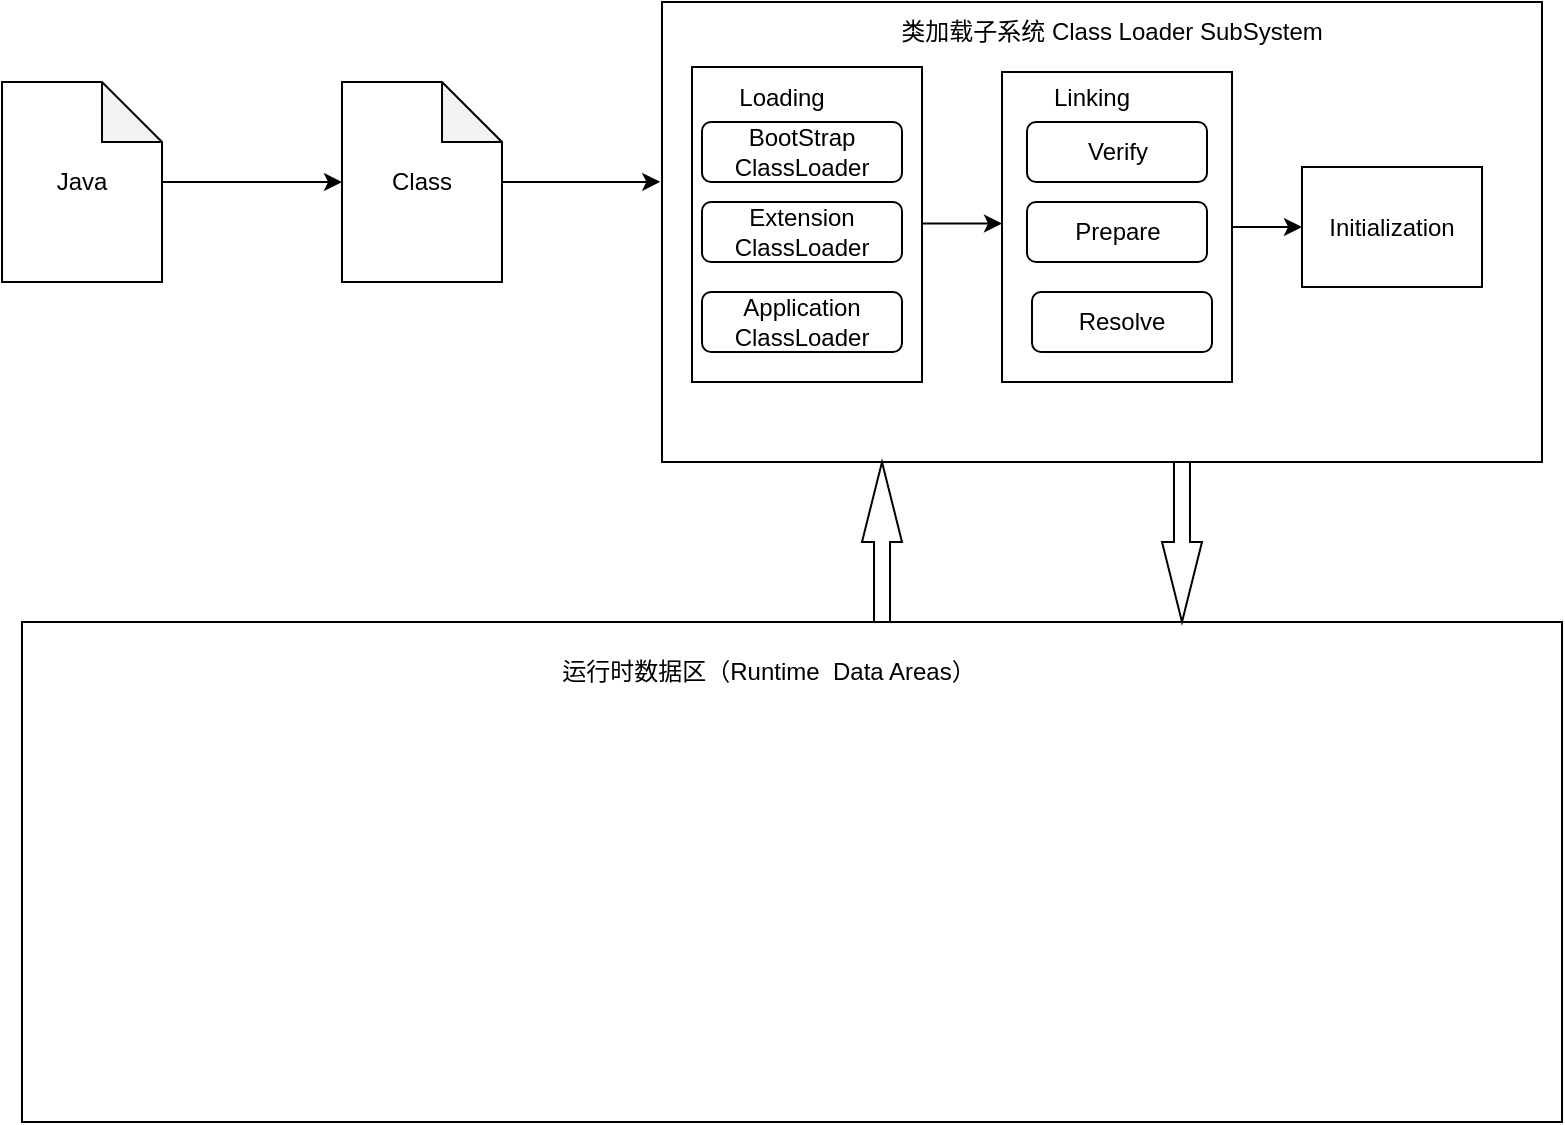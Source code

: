 <mxfile version="15.9.4" type="github">
  <diagram id="ina5q-MMzBwLPQNnRXQV" name="第 1 页">
    <mxGraphModel dx="1422" dy="762" grid="1" gridSize="10" guides="1" tooltips="1" connect="1" arrows="1" fold="1" page="1" pageScale="1" pageWidth="827" pageHeight="1169" math="0" shadow="0">
      <root>
        <mxCell id="0" />
        <mxCell id="1" parent="0" />
        <mxCell id="_j4ldURv0qFXSPAYDD44-5" value="" style="rounded=0;whiteSpace=wrap;html=1;" vertex="1" parent="1">
          <mxGeometry x="360" y="10" width="440" height="230" as="geometry" />
        </mxCell>
        <mxCell id="_j4ldURv0qFXSPAYDD44-26" value="" style="edgeStyle=orthogonalEdgeStyle;rounded=0;orthogonalLoop=1;jettySize=auto;html=1;" edge="1" parent="1" source="_j4ldURv0qFXSPAYDD44-1" target="_j4ldURv0qFXSPAYDD44-2">
          <mxGeometry relative="1" as="geometry" />
        </mxCell>
        <mxCell id="_j4ldURv0qFXSPAYDD44-1" value="Java" style="shape=note;whiteSpace=wrap;html=1;backgroundOutline=1;darkOpacity=0.05;" vertex="1" parent="1">
          <mxGeometry x="30" y="50" width="80" height="100" as="geometry" />
        </mxCell>
        <mxCell id="_j4ldURv0qFXSPAYDD44-28" value="" style="edgeStyle=orthogonalEdgeStyle;rounded=0;orthogonalLoop=1;jettySize=auto;html=1;entryX=-0.002;entryY=0.391;entryDx=0;entryDy=0;entryPerimeter=0;" edge="1" parent="1" source="_j4ldURv0qFXSPAYDD44-2" target="_j4ldURv0qFXSPAYDD44-5">
          <mxGeometry relative="1" as="geometry">
            <mxPoint x="350" y="100" as="targetPoint" />
          </mxGeometry>
        </mxCell>
        <mxCell id="_j4ldURv0qFXSPAYDD44-2" value="Class" style="shape=note;whiteSpace=wrap;html=1;backgroundOutline=1;darkOpacity=0.05;" vertex="1" parent="1">
          <mxGeometry x="200" y="50" width="80" height="100" as="geometry" />
        </mxCell>
        <mxCell id="_j4ldURv0qFXSPAYDD44-6" value="" style="rounded=0;whiteSpace=wrap;html=1;" vertex="1" parent="1">
          <mxGeometry x="375" y="42.5" width="115" height="157.5" as="geometry" />
        </mxCell>
        <mxCell id="_j4ldURv0qFXSPAYDD44-31" value="" style="edgeStyle=orthogonalEdgeStyle;rounded=0;orthogonalLoop=1;jettySize=auto;html=1;" edge="1" parent="1" source="_j4ldURv0qFXSPAYDD44-7" target="_j4ldURv0qFXSPAYDD44-8">
          <mxGeometry relative="1" as="geometry" />
        </mxCell>
        <mxCell id="_j4ldURv0qFXSPAYDD44-7" value="" style="rounded=0;whiteSpace=wrap;html=1;" vertex="1" parent="1">
          <mxGeometry x="530" y="45" width="115" height="155" as="geometry" />
        </mxCell>
        <mxCell id="_j4ldURv0qFXSPAYDD44-8" value="Initialization" style="rounded=0;whiteSpace=wrap;html=1;" vertex="1" parent="1">
          <mxGeometry x="680" y="92.5" width="90" height="60" as="geometry" />
        </mxCell>
        <mxCell id="_j4ldURv0qFXSPAYDD44-9" value="BootStrap&lt;br&gt;ClassLoader" style="rounded=1;whiteSpace=wrap;html=1;" vertex="1" parent="1">
          <mxGeometry x="380" y="70" width="100" height="30" as="geometry" />
        </mxCell>
        <mxCell id="_j4ldURv0qFXSPAYDD44-10" value="Extension&lt;br&gt;ClassLoader" style="rounded=1;whiteSpace=wrap;html=1;" vertex="1" parent="1">
          <mxGeometry x="380" y="110" width="100" height="30" as="geometry" />
        </mxCell>
        <mxCell id="_j4ldURv0qFXSPAYDD44-11" value="Application&lt;br&gt;ClassLoader" style="rounded=1;whiteSpace=wrap;html=1;" vertex="1" parent="1">
          <mxGeometry x="380" y="155" width="100" height="30" as="geometry" />
        </mxCell>
        <mxCell id="_j4ldURv0qFXSPAYDD44-12" value="Verify" style="rounded=1;whiteSpace=wrap;html=1;" vertex="1" parent="1">
          <mxGeometry x="542.5" y="70" width="90" height="30" as="geometry" />
        </mxCell>
        <mxCell id="_j4ldURv0qFXSPAYDD44-13" value="Prepare" style="rounded=1;whiteSpace=wrap;html=1;" vertex="1" parent="1">
          <mxGeometry x="542.5" y="110" width="90" height="30" as="geometry" />
        </mxCell>
        <mxCell id="_j4ldURv0qFXSPAYDD44-14" value="Resolve" style="rounded=1;whiteSpace=wrap;html=1;" vertex="1" parent="1">
          <mxGeometry x="545" y="155" width="90" height="30" as="geometry" />
        </mxCell>
        <mxCell id="_j4ldURv0qFXSPAYDD44-19" value="Linking" style="text;html=1;strokeColor=none;fillColor=none;align=center;verticalAlign=middle;whiteSpace=wrap;rounded=0;" vertex="1" parent="1">
          <mxGeometry x="545" y="42.5" width="60" height="30" as="geometry" />
        </mxCell>
        <mxCell id="_j4ldURv0qFXSPAYDD44-20" value="类加载子系统 Class Loader SubSystem" style="text;html=1;strokeColor=none;fillColor=none;align=center;verticalAlign=middle;whiteSpace=wrap;rounded=0;" vertex="1" parent="1">
          <mxGeometry x="470" y="10" width="230" height="30" as="geometry" />
        </mxCell>
        <mxCell id="_j4ldURv0qFXSPAYDD44-23" value="Loading" style="text;html=1;strokeColor=none;fillColor=none;align=center;verticalAlign=middle;whiteSpace=wrap;rounded=0;" vertex="1" parent="1">
          <mxGeometry x="390" y="42.5" width="60" height="30" as="geometry" />
        </mxCell>
        <mxCell id="_j4ldURv0qFXSPAYDD44-30" value="" style="endArrow=classic;html=1;rounded=0;" edge="1" parent="1">
          <mxGeometry width="50" height="50" relative="1" as="geometry">
            <mxPoint x="490" y="120.75" as="sourcePoint" />
            <mxPoint x="530" y="120.75" as="targetPoint" />
          </mxGeometry>
        </mxCell>
        <mxCell id="_j4ldURv0qFXSPAYDD44-32" value="" style="rounded=0;whiteSpace=wrap;html=1;" vertex="1" parent="1">
          <mxGeometry x="40" y="320" width="770" height="250" as="geometry" />
        </mxCell>
        <mxCell id="_j4ldURv0qFXSPAYDD44-33" value="" style="html=1;shadow=0;dashed=0;align=center;verticalAlign=middle;shape=mxgraph.arrows2.arrow;dy=0.6;dx=40;direction=south;notch=0;" vertex="1" parent="1">
          <mxGeometry x="610" y="240" width="20" height="80" as="geometry" />
        </mxCell>
        <mxCell id="_j4ldURv0qFXSPAYDD44-34" value="" style="html=1;shadow=0;dashed=0;align=center;verticalAlign=middle;shape=mxgraph.arrows2.arrow;dy=0.6;dx=40;direction=north;notch=0;" vertex="1" parent="1">
          <mxGeometry x="460" y="240" width="20" height="80" as="geometry" />
        </mxCell>
        <mxCell id="_j4ldURv0qFXSPAYDD44-35" value="运行时数据区（Runtime&amp;nbsp; Data Areas）" style="text;html=1;strokeColor=none;fillColor=none;align=center;verticalAlign=middle;whiteSpace=wrap;rounded=0;" vertex="1" parent="1">
          <mxGeometry x="301" y="330" width="225" height="30" as="geometry" />
        </mxCell>
      </root>
    </mxGraphModel>
  </diagram>
</mxfile>
